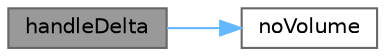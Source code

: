 digraph "handleDelta"
{
 // LATEX_PDF_SIZE
  bgcolor="transparent";
  edge [fontname=Helvetica,fontsize=10,labelfontname=Helvetica,labelfontsize=10];
  node [fontname=Helvetica,fontsize=10,shape=box,height=0.2,width=0.4];
  rankdir="LR";
  Node1 [id="Node000001",label="handleDelta",height=0.2,width=0.4,color="gray40", fillcolor="grey60", style="filled", fontcolor="black",tooltip="处理滚轮变化值"];
  Node1 -> Node2 [id="edge1_Node000001_Node000002",color="steelblue1",style="solid",tooltip=" "];
  Node2 [id="Node000002",label="noVolume",height=0.2,width=0.4,color="grey40", fillcolor="white", style="filled",URL="$class_slider_widget.html#a2ec1f351bed0ee3b5b8a0185a2f3a344",tooltip="静音状态信号"];
}
